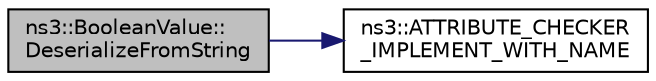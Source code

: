 digraph "ns3::BooleanValue::DeserializeFromString"
{
  edge [fontname="Helvetica",fontsize="10",labelfontname="Helvetica",labelfontsize="10"];
  node [fontname="Helvetica",fontsize="10",shape=record];
  rankdir="LR";
  Node1 [label="ns3::BooleanValue::\lDeserializeFromString",height=0.2,width=0.4,color="black", fillcolor="grey75", style="filled", fontcolor="black"];
  Node1 -> Node2 [color="midnightblue",fontsize="10",style="solid"];
  Node2 [label="ns3::ATTRIBUTE_CHECKER\l_IMPLEMENT_WITH_NAME",height=0.2,width=0.4,color="black", fillcolor="white", style="filled",URL="$d7/d2e/namespacens3.html#a83081d599f2fe10ff06a0b759726452c"];
}
